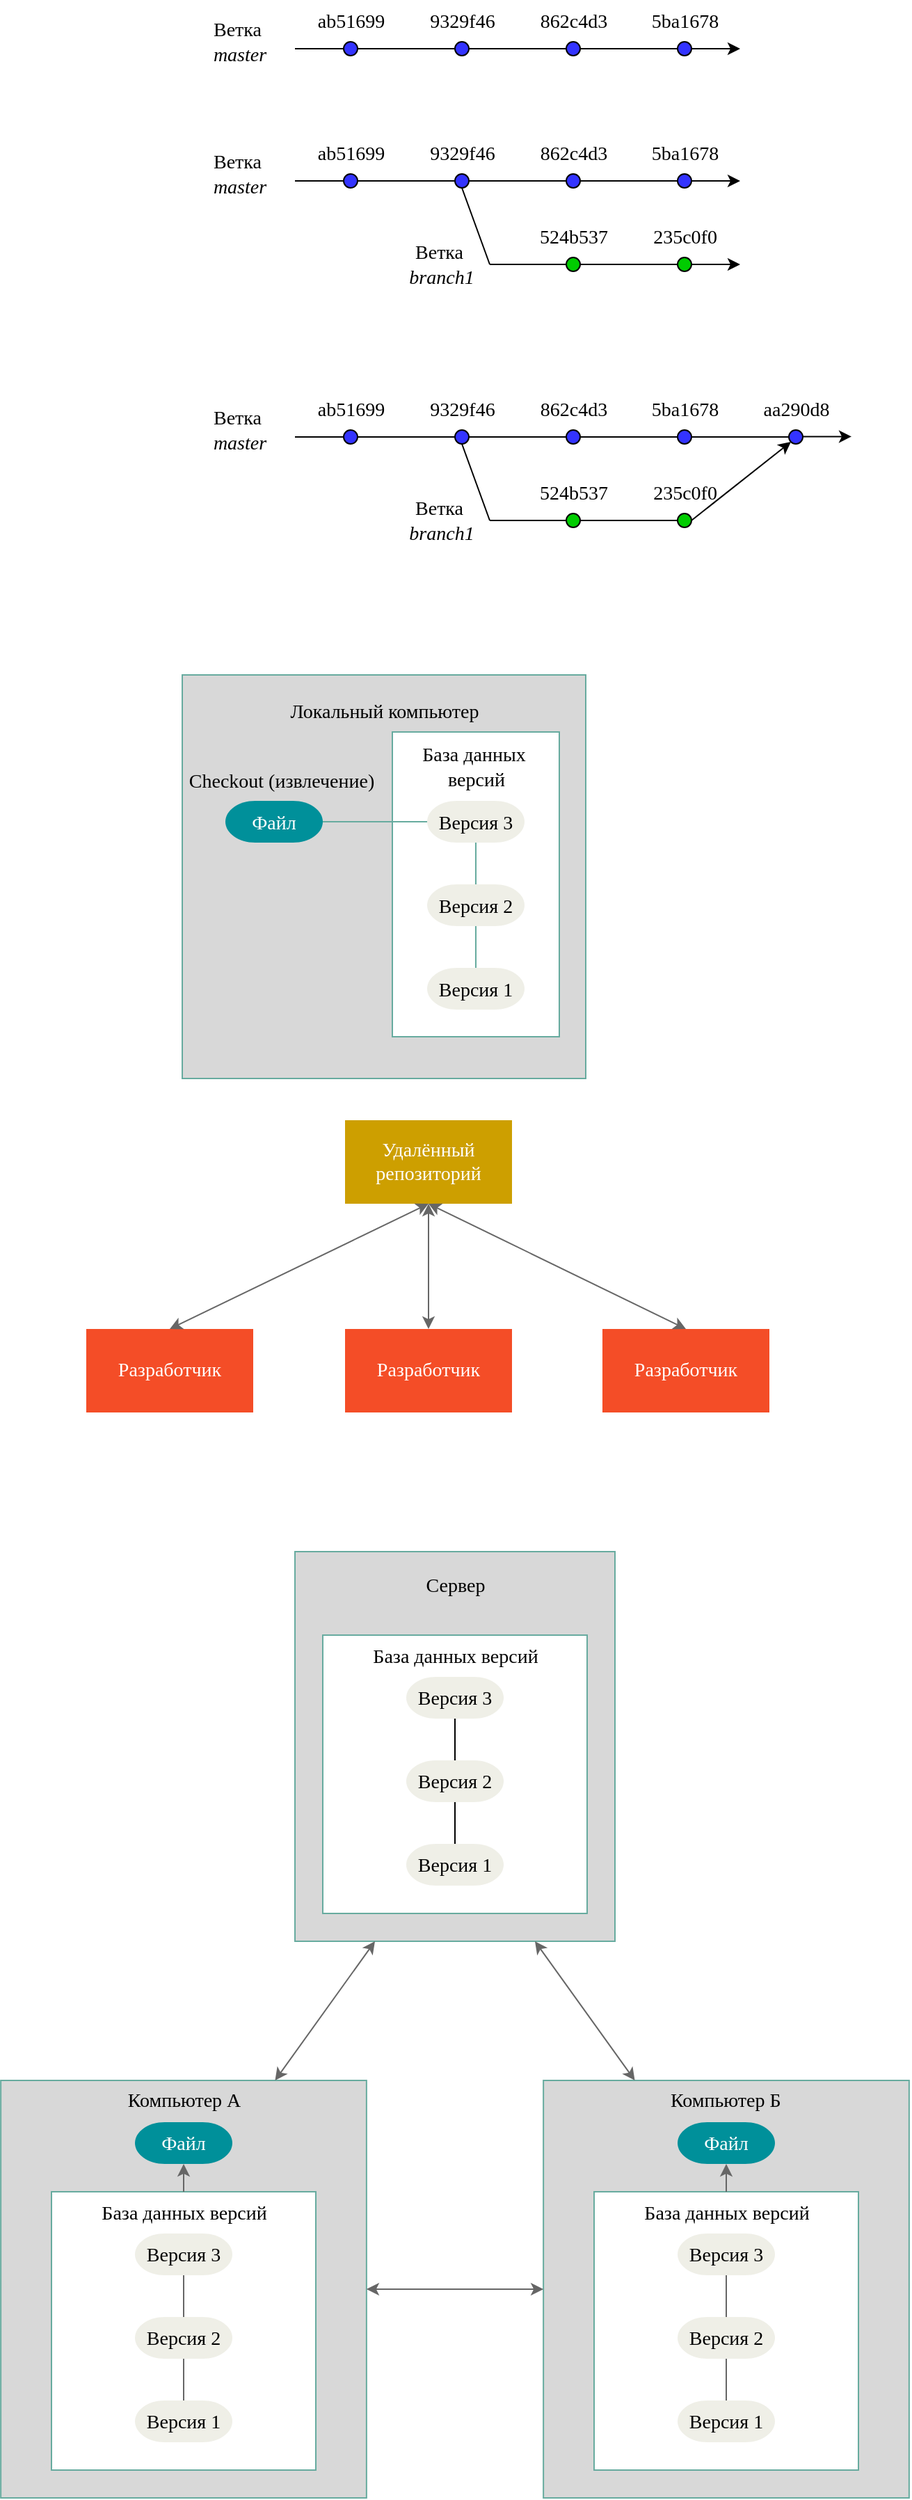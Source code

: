 <mxfile version="27.0.6">
  <diagram name="Страница — 1" id="jVbT9zwdfhiiSsaEJA4f">
    <mxGraphModel dx="3700" dy="1690" grid="1" gridSize="10" guides="1" tooltips="1" connect="1" arrows="1" fold="1" page="1" pageScale="1" pageWidth="827" pageHeight="1169" math="0" shadow="0">
      <root>
        <mxCell id="0" />
        <mxCell id="1" parent="0" />
        <mxCell id="nTyhbJWq0hMdO0xyhmLF-33" value="" style="rounded=0;whiteSpace=wrap;html=1;direction=south;fillColor=light-dark(#d8d8d8, #ededed);strokeColor=#67AB9F;" vertex="1" parent="1">
          <mxGeometry x="120" y="1280" width="230" height="280" as="geometry" />
        </mxCell>
        <mxCell id="HyKCNVC7SSUXo4rivvz0-1" value="" style="endArrow=none;html=1;rounded=0;entryX=0;entryY=0.5;entryDx=0;entryDy=0;fontSize=14;" parent="1" target="HyKCNVC7SSUXo4rivvz0-4" edge="1">
          <mxGeometry width="50" height="50" relative="1" as="geometry">
            <mxPoint x="120" y="200" as="sourcePoint" />
            <mxPoint x="150" y="200" as="targetPoint" />
          </mxGeometry>
        </mxCell>
        <mxCell id="HyKCNVC7SSUXo4rivvz0-3" value="&lt;font face=&quot;Times New Roman&quot;&gt;Ветка&amp;nbsp;&lt;br&gt;&lt;i&gt;master&lt;/i&gt;&lt;/font&gt;" style="text;html=1;align=center;verticalAlign=middle;resizable=0;points=[];autosize=1;strokeColor=none;fillColor=none;fontSize=14;" parent="1" vertex="1">
          <mxGeometry x="50" y="170" width="60" height="50" as="geometry" />
        </mxCell>
        <mxCell id="HyKCNVC7SSUXo4rivvz0-4" value="" style="ellipse;whiteSpace=wrap;html=1;aspect=fixed;fillColor=#3333FF;fontSize=14;" parent="1" vertex="1">
          <mxGeometry x="155" y="195" width="10" height="10" as="geometry" />
        </mxCell>
        <mxCell id="HyKCNVC7SSUXo4rivvz0-6" value="" style="endArrow=none;html=1;rounded=0;entryX=0;entryY=0.5;entryDx=0;entryDy=0;fontSize=14;" parent="1" target="HyKCNVC7SSUXo4rivvz0-7" edge="1">
          <mxGeometry width="50" height="50" relative="1" as="geometry">
            <mxPoint x="165" y="200" as="sourcePoint" />
            <mxPoint x="230" y="200" as="targetPoint" />
          </mxGeometry>
        </mxCell>
        <mxCell id="HyKCNVC7SSUXo4rivvz0-7" value="" style="ellipse;whiteSpace=wrap;html=1;aspect=fixed;fillColor=#3333FF;fontSize=14;" parent="1" vertex="1">
          <mxGeometry x="235" y="195" width="10" height="10" as="geometry" />
        </mxCell>
        <mxCell id="HyKCNVC7SSUXo4rivvz0-17" value="&lt;font face=&quot;Times New Roman&quot;&gt;ab51699&lt;/font&gt;" style="text;html=1;align=center;verticalAlign=middle;resizable=0;points=[];autosize=1;strokeColor=none;fillColor=none;rotation=0;fontSize=14;" parent="1" vertex="1">
          <mxGeometry x="125" y="165" width="70" height="30" as="geometry" />
        </mxCell>
        <mxCell id="HyKCNVC7SSUXo4rivvz0-18" value="" style="endArrow=none;html=1;rounded=0;entryX=0;entryY=0.5;entryDx=0;entryDy=0;fontSize=14;" parent="1" target="HyKCNVC7SSUXo4rivvz0-19" edge="1">
          <mxGeometry width="50" height="50" relative="1" as="geometry">
            <mxPoint x="245" y="200" as="sourcePoint" />
            <mxPoint x="310" y="200" as="targetPoint" />
          </mxGeometry>
        </mxCell>
        <mxCell id="HyKCNVC7SSUXo4rivvz0-19" value="" style="ellipse;whiteSpace=wrap;html=1;aspect=fixed;fillColor=#3333FF;fontSize=14;" parent="1" vertex="1">
          <mxGeometry x="315" y="195" width="10" height="10" as="geometry" />
        </mxCell>
        <mxCell id="HyKCNVC7SSUXo4rivvz0-20" value="" style="endArrow=none;html=1;rounded=0;entryX=0;entryY=0.5;entryDx=0;entryDy=0;fontSize=14;" parent="1" target="HyKCNVC7SSUXo4rivvz0-21" edge="1">
          <mxGeometry width="50" height="50" relative="1" as="geometry">
            <mxPoint x="325" y="200" as="sourcePoint" />
            <mxPoint x="390" y="200" as="targetPoint" />
          </mxGeometry>
        </mxCell>
        <mxCell id="HyKCNVC7SSUXo4rivvz0-21" value="" style="ellipse;whiteSpace=wrap;html=1;aspect=fixed;fillColor=#3333FF;fontSize=14;" parent="1" vertex="1">
          <mxGeometry x="395" y="195" width="10" height="10" as="geometry" />
        </mxCell>
        <mxCell id="HyKCNVC7SSUXo4rivvz0-23" value="&lt;font face=&quot;Times New Roman&quot;&gt;9329f46&lt;/font&gt;" style="text;html=1;align=center;verticalAlign=middle;resizable=0;points=[];autosize=1;strokeColor=none;fillColor=none;fontSize=14;" parent="1" vertex="1">
          <mxGeometry x="205" y="165" width="70" height="30" as="geometry" />
        </mxCell>
        <mxCell id="HyKCNVC7SSUXo4rivvz0-24" value="&lt;font face=&quot;Times New Roman&quot;&gt;&lt;span&gt;862c4d3&lt;/span&gt;&lt;/font&gt;" style="text;html=1;align=center;verticalAlign=middle;resizable=0;points=[];autosize=1;strokeColor=none;fillColor=none;fontSize=14;" parent="1" vertex="1">
          <mxGeometry x="285" y="165" width="70" height="30" as="geometry" />
        </mxCell>
        <mxCell id="HyKCNVC7SSUXo4rivvz0-25" value="&lt;font face=&quot;Times New Roman&quot;&gt;&lt;span&gt;5ba1678&lt;/span&gt;&lt;/font&gt;" style="text;html=1;align=center;verticalAlign=middle;resizable=0;points=[];autosize=1;strokeColor=none;fillColor=none;fontSize=14;" parent="1" vertex="1">
          <mxGeometry x="365" y="165" width="70" height="30" as="geometry" />
        </mxCell>
        <mxCell id="HyKCNVC7SSUXo4rivvz0-27" value="" style="endArrow=classic;html=1;rounded=0;exitX=1;exitY=0.5;exitDx=0;exitDy=0;fontSize=14;" parent="1" source="HyKCNVC7SSUXo4rivvz0-21" edge="1">
          <mxGeometry width="50" height="50" relative="1" as="geometry">
            <mxPoint x="380" y="280" as="sourcePoint" />
            <mxPoint x="440" y="200" as="targetPoint" />
          </mxGeometry>
        </mxCell>
        <mxCell id="HyKCNVC7SSUXo4rivvz0-28" value="" style="endArrow=none;html=1;rounded=0;entryX=0;entryY=0.5;entryDx=0;entryDy=0;fontSize=14;" parent="1" target="HyKCNVC7SSUXo4rivvz0-30" edge="1">
          <mxGeometry width="50" height="50" relative="1" as="geometry">
            <mxPoint x="120" y="295" as="sourcePoint" />
            <mxPoint x="150" y="295" as="targetPoint" />
          </mxGeometry>
        </mxCell>
        <mxCell id="HyKCNVC7SSUXo4rivvz0-29" value="&lt;font face=&quot;Times New Roman&quot;&gt;Ветка&amp;nbsp;&lt;br&gt;&lt;i&gt;master&lt;/i&gt;&lt;/font&gt;" style="text;html=1;align=center;verticalAlign=middle;resizable=0;points=[];autosize=1;strokeColor=none;fillColor=none;fontSize=14;" parent="1" vertex="1">
          <mxGeometry x="50" y="265" width="60" height="50" as="geometry" />
        </mxCell>
        <mxCell id="HyKCNVC7SSUXo4rivvz0-30" value="" style="ellipse;whiteSpace=wrap;html=1;aspect=fixed;fillColor=#3333FF;fontSize=14;" parent="1" vertex="1">
          <mxGeometry x="155" y="290" width="10" height="10" as="geometry" />
        </mxCell>
        <mxCell id="HyKCNVC7SSUXo4rivvz0-31" value="" style="endArrow=none;html=1;rounded=0;entryX=0;entryY=0.5;entryDx=0;entryDy=0;fontSize=14;" parent="1" target="HyKCNVC7SSUXo4rivvz0-32" edge="1">
          <mxGeometry width="50" height="50" relative="1" as="geometry">
            <mxPoint x="165" y="295" as="sourcePoint" />
            <mxPoint x="230" y="295" as="targetPoint" />
          </mxGeometry>
        </mxCell>
        <mxCell id="HyKCNVC7SSUXo4rivvz0-32" value="" style="ellipse;whiteSpace=wrap;html=1;aspect=fixed;fillColor=#3333FF;fontSize=14;" parent="1" vertex="1">
          <mxGeometry x="235" y="290" width="10" height="10" as="geometry" />
        </mxCell>
        <mxCell id="HyKCNVC7SSUXo4rivvz0-33" value="&lt;font face=&quot;Times New Roman&quot;&gt;ab51699&lt;/font&gt;" style="text;html=1;align=center;verticalAlign=middle;resizable=0;points=[];autosize=1;strokeColor=none;fillColor=none;rotation=0;fontSize=14;" parent="1" vertex="1">
          <mxGeometry x="125" y="260" width="70" height="30" as="geometry" />
        </mxCell>
        <mxCell id="HyKCNVC7SSUXo4rivvz0-34" value="" style="endArrow=none;html=1;rounded=0;entryX=0;entryY=0.5;entryDx=0;entryDy=0;fontSize=14;" parent="1" target="HyKCNVC7SSUXo4rivvz0-35" edge="1">
          <mxGeometry width="50" height="50" relative="1" as="geometry">
            <mxPoint x="245" y="295" as="sourcePoint" />
            <mxPoint x="310" y="295" as="targetPoint" />
          </mxGeometry>
        </mxCell>
        <mxCell id="HyKCNVC7SSUXo4rivvz0-35" value="" style="ellipse;whiteSpace=wrap;html=1;aspect=fixed;fillColor=#3333FF;fontSize=14;" parent="1" vertex="1">
          <mxGeometry x="315" y="290" width="10" height="10" as="geometry" />
        </mxCell>
        <mxCell id="HyKCNVC7SSUXo4rivvz0-36" value="" style="endArrow=none;html=1;rounded=0;entryX=0;entryY=0.5;entryDx=0;entryDy=0;fontSize=14;" parent="1" target="HyKCNVC7SSUXo4rivvz0-37" edge="1">
          <mxGeometry width="50" height="50" relative="1" as="geometry">
            <mxPoint x="325" y="295" as="sourcePoint" />
            <mxPoint x="390" y="295" as="targetPoint" />
          </mxGeometry>
        </mxCell>
        <mxCell id="HyKCNVC7SSUXo4rivvz0-37" value="" style="ellipse;whiteSpace=wrap;html=1;aspect=fixed;fillColor=#3333FF;fontSize=14;" parent="1" vertex="1">
          <mxGeometry x="395" y="290" width="10" height="10" as="geometry" />
        </mxCell>
        <mxCell id="HyKCNVC7SSUXo4rivvz0-38" value="&lt;font face=&quot;Times New Roman&quot;&gt;9329f46&lt;/font&gt;" style="text;html=1;align=center;verticalAlign=middle;resizable=0;points=[];autosize=1;strokeColor=none;fillColor=none;fontSize=14;" parent="1" vertex="1">
          <mxGeometry x="205" y="260" width="70" height="30" as="geometry" />
        </mxCell>
        <mxCell id="HyKCNVC7SSUXo4rivvz0-39" value="&lt;font face=&quot;Times New Roman&quot;&gt;&lt;span&gt;862c4d3&lt;/span&gt;&lt;/font&gt;" style="text;html=1;align=center;verticalAlign=middle;resizable=0;points=[];autosize=1;strokeColor=none;fillColor=none;fontSize=14;" parent="1" vertex="1">
          <mxGeometry x="285" y="260" width="70" height="30" as="geometry" />
        </mxCell>
        <mxCell id="HyKCNVC7SSUXo4rivvz0-40" value="&lt;font face=&quot;Times New Roman&quot;&gt;&lt;span&gt;5ba1678&lt;/span&gt;&lt;/font&gt;" style="text;html=1;align=center;verticalAlign=middle;resizable=0;points=[];autosize=1;strokeColor=none;fillColor=none;fontSize=14;" parent="1" vertex="1">
          <mxGeometry x="365" y="260" width="70" height="30" as="geometry" />
        </mxCell>
        <mxCell id="HyKCNVC7SSUXo4rivvz0-41" value="" style="endArrow=classic;html=1;rounded=0;exitX=1;exitY=0.5;exitDx=0;exitDy=0;fontSize=14;" parent="1" source="HyKCNVC7SSUXo4rivvz0-37" edge="1">
          <mxGeometry width="50" height="50" relative="1" as="geometry">
            <mxPoint x="380" y="375" as="sourcePoint" />
            <mxPoint x="440" y="295" as="targetPoint" />
          </mxGeometry>
        </mxCell>
        <mxCell id="HyKCNVC7SSUXo4rivvz0-42" value="" style="endArrow=none;html=1;rounded=0;entryX=0.5;entryY=1;entryDx=0;entryDy=0;fontSize=14;" parent="1" target="HyKCNVC7SSUXo4rivvz0-32" edge="1">
          <mxGeometry width="50" height="50" relative="1" as="geometry">
            <mxPoint x="260" y="355" as="sourcePoint" />
            <mxPoint x="240" y="305" as="targetPoint" />
          </mxGeometry>
        </mxCell>
        <mxCell id="HyKCNVC7SSUXo4rivvz0-43" value="" style="ellipse;whiteSpace=wrap;html=1;aspect=fixed;fillColor=#00CC00;fontSize=14;" parent="1" vertex="1">
          <mxGeometry x="315" y="350" width="10" height="10" as="geometry" />
        </mxCell>
        <mxCell id="HyKCNVC7SSUXo4rivvz0-44" value="" style="endArrow=none;html=1;rounded=0;entryX=0;entryY=0.5;entryDx=0;entryDy=0;fontSize=14;" parent="1" target="HyKCNVC7SSUXo4rivvz0-43" edge="1">
          <mxGeometry width="50" height="50" relative="1" as="geometry">
            <mxPoint x="260" y="355" as="sourcePoint" />
            <mxPoint x="310" y="310" as="targetPoint" />
          </mxGeometry>
        </mxCell>
        <mxCell id="HyKCNVC7SSUXo4rivvz0-45" value="" style="ellipse;whiteSpace=wrap;html=1;aspect=fixed;fillColor=#00CC00;fontSize=14;" parent="1" vertex="1">
          <mxGeometry x="395" y="350" width="10" height="10" as="geometry" />
        </mxCell>
        <mxCell id="HyKCNVC7SSUXo4rivvz0-46" value="" style="endArrow=none;html=1;rounded=0;entryX=0;entryY=0.5;entryDx=0;entryDy=0;exitX=1;exitY=0.5;exitDx=0;exitDy=0;fontSize=14;" parent="1" source="HyKCNVC7SSUXo4rivvz0-43" target="HyKCNVC7SSUXo4rivvz0-45" edge="1">
          <mxGeometry width="50" height="50" relative="1" as="geometry">
            <mxPoint x="340" y="405" as="sourcePoint" />
            <mxPoint x="390" y="355" as="targetPoint" />
          </mxGeometry>
        </mxCell>
        <mxCell id="HyKCNVC7SSUXo4rivvz0-47" value="" style="endArrow=classic;html=1;rounded=0;exitX=1;exitY=0.5;exitDx=0;exitDy=0;fontSize=14;" parent="1" source="HyKCNVC7SSUXo4rivvz0-45" edge="1">
          <mxGeometry width="50" height="50" relative="1" as="geometry">
            <mxPoint x="390" y="405" as="sourcePoint" />
            <mxPoint x="440" y="355" as="targetPoint" />
          </mxGeometry>
        </mxCell>
        <mxCell id="HyKCNVC7SSUXo4rivvz0-48" value="&lt;font face=&quot;Times New Roman&quot;&gt;524b537&lt;/font&gt;" style="text;html=1;align=center;verticalAlign=middle;resizable=0;points=[];autosize=1;strokeColor=none;fillColor=none;fontSize=14;" parent="1" vertex="1">
          <mxGeometry x="285" y="320" width="70" height="30" as="geometry" />
        </mxCell>
        <mxCell id="HyKCNVC7SSUXo4rivvz0-49" value="&lt;font face=&quot;Times New Roman&quot;&gt;&lt;span&gt;235c0f0&lt;/span&gt;&lt;/font&gt;" style="text;html=1;align=center;verticalAlign=middle;resizable=0;points=[];autosize=1;strokeColor=none;fillColor=none;fontSize=14;" parent="1" vertex="1">
          <mxGeometry x="365" y="320" width="70" height="30" as="geometry" />
        </mxCell>
        <mxCell id="HyKCNVC7SSUXo4rivvz0-50" value="&lt;font face=&quot;Times New Roman&quot;&gt;Ветка&amp;nbsp;&lt;br&gt;&lt;i&gt;branch1&lt;/i&gt;&lt;/font&gt;" style="text;html=1;align=center;verticalAlign=middle;resizable=0;points=[];autosize=1;strokeColor=none;fillColor=none;fontSize=14;" parent="1" vertex="1">
          <mxGeometry x="190" y="330" width="70" height="50" as="geometry" />
        </mxCell>
        <mxCell id="HyKCNVC7SSUXo4rivvz0-51" value="" style="endArrow=none;html=1;rounded=0;entryX=0;entryY=0.5;entryDx=0;entryDy=0;fontSize=14;" parent="1" target="HyKCNVC7SSUXo4rivvz0-53" edge="1">
          <mxGeometry width="50" height="50" relative="1" as="geometry">
            <mxPoint x="120" y="479" as="sourcePoint" />
            <mxPoint x="150" y="479" as="targetPoint" />
          </mxGeometry>
        </mxCell>
        <mxCell id="HyKCNVC7SSUXo4rivvz0-52" value="&lt;font face=&quot;Times New Roman&quot;&gt;Ветка&amp;nbsp;&lt;br&gt;&lt;i&gt;master&lt;/i&gt;&lt;/font&gt;" style="text;html=1;align=center;verticalAlign=middle;resizable=0;points=[];autosize=1;strokeColor=none;fillColor=none;fontSize=14;" parent="1" vertex="1">
          <mxGeometry x="50" y="449" width="60" height="50" as="geometry" />
        </mxCell>
        <mxCell id="HyKCNVC7SSUXo4rivvz0-53" value="" style="ellipse;whiteSpace=wrap;html=1;aspect=fixed;fillColor=#3333FF;fontSize=14;" parent="1" vertex="1">
          <mxGeometry x="155" y="474" width="10" height="10" as="geometry" />
        </mxCell>
        <mxCell id="HyKCNVC7SSUXo4rivvz0-54" value="" style="endArrow=none;html=1;rounded=0;entryX=0;entryY=0.5;entryDx=0;entryDy=0;fontSize=14;" parent="1" target="HyKCNVC7SSUXo4rivvz0-55" edge="1">
          <mxGeometry width="50" height="50" relative="1" as="geometry">
            <mxPoint x="165" y="479" as="sourcePoint" />
            <mxPoint x="230" y="479" as="targetPoint" />
          </mxGeometry>
        </mxCell>
        <mxCell id="HyKCNVC7SSUXo4rivvz0-55" value="" style="ellipse;whiteSpace=wrap;html=1;aspect=fixed;fillColor=#3333FF;fontSize=14;" parent="1" vertex="1">
          <mxGeometry x="235" y="474" width="10" height="10" as="geometry" />
        </mxCell>
        <mxCell id="HyKCNVC7SSUXo4rivvz0-56" value="&lt;font face=&quot;Times New Roman&quot;&gt;ab51699&lt;/font&gt;" style="text;html=1;align=center;verticalAlign=middle;resizable=0;points=[];autosize=1;strokeColor=none;fillColor=none;rotation=0;fontSize=14;" parent="1" vertex="1">
          <mxGeometry x="125" y="444" width="70" height="30" as="geometry" />
        </mxCell>
        <mxCell id="HyKCNVC7SSUXo4rivvz0-57" value="" style="endArrow=none;html=1;rounded=0;entryX=0;entryY=0.5;entryDx=0;entryDy=0;fontSize=14;" parent="1" target="HyKCNVC7SSUXo4rivvz0-58" edge="1">
          <mxGeometry width="50" height="50" relative="1" as="geometry">
            <mxPoint x="245" y="479" as="sourcePoint" />
            <mxPoint x="310" y="479" as="targetPoint" />
          </mxGeometry>
        </mxCell>
        <mxCell id="HyKCNVC7SSUXo4rivvz0-58" value="" style="ellipse;whiteSpace=wrap;html=1;aspect=fixed;fillColor=#3333FF;fontSize=14;" parent="1" vertex="1">
          <mxGeometry x="315" y="474" width="10" height="10" as="geometry" />
        </mxCell>
        <mxCell id="HyKCNVC7SSUXo4rivvz0-59" value="" style="endArrow=none;html=1;rounded=0;entryX=0;entryY=0.5;entryDx=0;entryDy=0;fontSize=14;" parent="1" target="HyKCNVC7SSUXo4rivvz0-60" edge="1">
          <mxGeometry width="50" height="50" relative="1" as="geometry">
            <mxPoint x="325" y="479" as="sourcePoint" />
            <mxPoint x="390" y="479" as="targetPoint" />
          </mxGeometry>
        </mxCell>
        <mxCell id="HyKCNVC7SSUXo4rivvz0-60" value="" style="ellipse;whiteSpace=wrap;html=1;aspect=fixed;fillColor=#3333FF;fontSize=14;" parent="1" vertex="1">
          <mxGeometry x="395" y="474" width="10" height="10" as="geometry" />
        </mxCell>
        <mxCell id="HyKCNVC7SSUXo4rivvz0-61" value="&lt;font face=&quot;Times New Roman&quot;&gt;9329f46&lt;/font&gt;" style="text;html=1;align=center;verticalAlign=middle;resizable=0;points=[];autosize=1;strokeColor=none;fillColor=none;fontSize=14;" parent="1" vertex="1">
          <mxGeometry x="205" y="444" width="70" height="30" as="geometry" />
        </mxCell>
        <mxCell id="HyKCNVC7SSUXo4rivvz0-62" value="&lt;font face=&quot;Times New Roman&quot;&gt;&lt;span&gt;862c4d3&lt;/span&gt;&lt;/font&gt;" style="text;html=1;align=center;verticalAlign=middle;resizable=0;points=[];autosize=1;strokeColor=none;fillColor=none;fontSize=14;" parent="1" vertex="1">
          <mxGeometry x="285" y="444" width="70" height="30" as="geometry" />
        </mxCell>
        <mxCell id="HyKCNVC7SSUXo4rivvz0-63" value="&lt;font face=&quot;Times New Roman&quot;&gt;&lt;span&gt;5ba1678&lt;/span&gt;&lt;/font&gt;" style="text;html=1;align=center;verticalAlign=middle;resizable=0;points=[];autosize=1;strokeColor=none;fillColor=none;fontSize=14;" parent="1" vertex="1">
          <mxGeometry x="365" y="444" width="70" height="30" as="geometry" />
        </mxCell>
        <mxCell id="HyKCNVC7SSUXo4rivvz0-64" value="" style="endArrow=classic;html=1;rounded=0;exitX=1;exitY=0.5;exitDx=0;exitDy=0;fontSize=14;" parent="1" edge="1">
          <mxGeometry width="50" height="50" relative="1" as="geometry">
            <mxPoint x="485" y="478.71" as="sourcePoint" />
            <mxPoint x="520" y="478.71" as="targetPoint" />
          </mxGeometry>
        </mxCell>
        <mxCell id="HyKCNVC7SSUXo4rivvz0-65" value="" style="endArrow=none;html=1;rounded=0;entryX=0.5;entryY=1;entryDx=0;entryDy=0;fontSize=14;" parent="1" target="HyKCNVC7SSUXo4rivvz0-55" edge="1">
          <mxGeometry width="50" height="50" relative="1" as="geometry">
            <mxPoint x="260" y="539" as="sourcePoint" />
            <mxPoint x="240" y="489" as="targetPoint" />
          </mxGeometry>
        </mxCell>
        <mxCell id="HyKCNVC7SSUXo4rivvz0-66" value="" style="ellipse;whiteSpace=wrap;html=1;aspect=fixed;fillColor=#00CC00;fontSize=14;" parent="1" vertex="1">
          <mxGeometry x="315" y="534" width="10" height="10" as="geometry" />
        </mxCell>
        <mxCell id="HyKCNVC7SSUXo4rivvz0-67" value="" style="endArrow=none;html=1;rounded=0;entryX=0;entryY=0.5;entryDx=0;entryDy=0;fontSize=14;" parent="1" target="HyKCNVC7SSUXo4rivvz0-66" edge="1">
          <mxGeometry width="50" height="50" relative="1" as="geometry">
            <mxPoint x="260" y="539" as="sourcePoint" />
            <mxPoint x="310" y="494" as="targetPoint" />
          </mxGeometry>
        </mxCell>
        <mxCell id="HyKCNVC7SSUXo4rivvz0-68" value="" style="ellipse;whiteSpace=wrap;html=1;aspect=fixed;fillColor=#00CC00;fontSize=14;" parent="1" vertex="1">
          <mxGeometry x="395" y="534" width="10" height="10" as="geometry" />
        </mxCell>
        <mxCell id="HyKCNVC7SSUXo4rivvz0-69" value="" style="endArrow=none;html=1;rounded=0;entryX=0;entryY=0.5;entryDx=0;entryDy=0;exitX=1;exitY=0.5;exitDx=0;exitDy=0;fontSize=14;" parent="1" source="HyKCNVC7SSUXo4rivvz0-66" target="HyKCNVC7SSUXo4rivvz0-68" edge="1">
          <mxGeometry width="50" height="50" relative="1" as="geometry">
            <mxPoint x="340" y="589" as="sourcePoint" />
            <mxPoint x="390" y="539" as="targetPoint" />
          </mxGeometry>
        </mxCell>
        <mxCell id="HyKCNVC7SSUXo4rivvz0-70" value="" style="endArrow=classic;html=1;rounded=0;exitX=1;exitY=0.5;exitDx=0;exitDy=0;entryX=0;entryY=1;entryDx=0;entryDy=0;fontSize=14;" parent="1" source="HyKCNVC7SSUXo4rivvz0-68" target="HyKCNVC7SSUXo4rivvz0-75" edge="1">
          <mxGeometry width="50" height="50" relative="1" as="geometry">
            <mxPoint x="390" y="589" as="sourcePoint" />
            <mxPoint x="440" y="539" as="targetPoint" />
          </mxGeometry>
        </mxCell>
        <mxCell id="HyKCNVC7SSUXo4rivvz0-71" value="&lt;font face=&quot;Times New Roman&quot;&gt;524b537&lt;/font&gt;" style="text;html=1;align=center;verticalAlign=middle;resizable=0;points=[];autosize=1;strokeColor=none;fillColor=none;fontSize=14;" parent="1" vertex="1">
          <mxGeometry x="285" y="504" width="70" height="30" as="geometry" />
        </mxCell>
        <mxCell id="HyKCNVC7SSUXo4rivvz0-72" value="&lt;font face=&quot;Times New Roman&quot;&gt;&lt;span&gt;235c0f0&lt;/span&gt;&lt;/font&gt;" style="text;html=1;align=center;verticalAlign=middle;resizable=0;points=[];autosize=1;strokeColor=none;fillColor=none;fontSize=14;" parent="1" vertex="1">
          <mxGeometry x="365" y="504" width="70" height="30" as="geometry" />
        </mxCell>
        <mxCell id="HyKCNVC7SSUXo4rivvz0-73" value="&lt;font face=&quot;Times New Roman&quot;&gt;Ветка&amp;nbsp;&lt;br&gt;&lt;i&gt;branch1&lt;/i&gt;&lt;/font&gt;" style="text;html=1;align=center;verticalAlign=middle;resizable=0;points=[];autosize=1;strokeColor=none;fillColor=none;fontSize=14;" parent="1" vertex="1">
          <mxGeometry x="190" y="514" width="70" height="50" as="geometry" />
        </mxCell>
        <mxCell id="HyKCNVC7SSUXo4rivvz0-74" value="" style="endArrow=none;html=1;rounded=0;entryX=0;entryY=0.5;entryDx=0;entryDy=0;fontSize=14;" parent="1" target="HyKCNVC7SSUXo4rivvz0-75" edge="1">
          <mxGeometry width="50" height="50" relative="1" as="geometry">
            <mxPoint x="405" y="479" as="sourcePoint" />
            <mxPoint x="470" y="479" as="targetPoint" />
          </mxGeometry>
        </mxCell>
        <mxCell id="HyKCNVC7SSUXo4rivvz0-75" value="" style="ellipse;whiteSpace=wrap;html=1;aspect=fixed;fillColor=#3333FF;fontSize=14;" parent="1" vertex="1">
          <mxGeometry x="475" y="474" width="10" height="10" as="geometry" />
        </mxCell>
        <mxCell id="HyKCNVC7SSUXo4rivvz0-76" value="&lt;font face=&quot;Times New Roman&quot;&gt;&lt;span&gt;aa290d8&lt;/span&gt;&lt;/font&gt;" style="text;html=1;align=center;verticalAlign=middle;resizable=0;points=[];autosize=1;strokeColor=none;fillColor=none;fontSize=14;" parent="1" vertex="1">
          <mxGeometry x="445" y="444" width="70" height="30" as="geometry" />
        </mxCell>
        <mxCell id="nTyhbJWq0hMdO0xyhmLF-28" value="" style="group" vertex="1" connectable="0" parent="1">
          <mxGeometry x="-30" y="970" width="491" height="210" as="geometry" />
        </mxCell>
        <mxCell id="nTyhbJWq0hMdO0xyhmLF-19" value="&lt;font style=&quot;color: rgb(255, 255, 255);&quot;&gt;Удалённый репозиторий&lt;/font&gt;" style="rounded=0;whiteSpace=wrap;html=1;fontFamily=Times New Roman;fontSize=14;gradientColor=none;strokeColor=none;fillColor=light-dark(#cd9f00, #ededed);" vertex="1" parent="nTyhbJWq0hMdO0xyhmLF-28">
          <mxGeometry x="186" width="120" height="60" as="geometry" />
        </mxCell>
        <mxCell id="nTyhbJWq0hMdO0xyhmLF-20" value="&lt;font style=&quot;color: rgb(255, 255, 255);&quot;&gt;Разработчик&lt;/font&gt;" style="rounded=0;whiteSpace=wrap;html=1;fontFamily=Times New Roman;fontSize=14;strokeColor=none;fillColor=light-dark(#f44d27, #ededed);" vertex="1" parent="nTyhbJWq0hMdO0xyhmLF-28">
          <mxGeometry x="186" y="150" width="120" height="60" as="geometry" />
        </mxCell>
        <mxCell id="nTyhbJWq0hMdO0xyhmLF-21" value="&lt;font style=&quot;color: rgb(255, 255, 255);&quot;&gt;Разработчик&lt;/font&gt;" style="rounded=0;whiteSpace=wrap;html=1;fontFamily=Times New Roman;fontSize=14;strokeColor=none;fillColor=light-dark(#f44d27, #ededed);" vertex="1" parent="nTyhbJWq0hMdO0xyhmLF-28">
          <mxGeometry x="371" y="150" width="120" height="60" as="geometry" />
        </mxCell>
        <mxCell id="nTyhbJWq0hMdO0xyhmLF-22" value="&lt;font style=&quot;color: rgb(255, 255, 255);&quot;&gt;Разработчик&lt;/font&gt;" style="rounded=0;whiteSpace=wrap;html=1;fontFamily=Times New Roman;fontSize=14;strokeColor=none;fillColor=light-dark(#f44d27, #ededed);" vertex="1" parent="nTyhbJWq0hMdO0xyhmLF-28">
          <mxGeometry y="150" width="120" height="60" as="geometry" />
        </mxCell>
        <mxCell id="nTyhbJWq0hMdO0xyhmLF-25" value="" style="endArrow=classic;startArrow=classic;html=1;rounded=0;exitX=0.5;exitY=0;exitDx=0;exitDy=0;entryX=0.5;entryY=1;entryDx=0;entryDy=0;fillColor=#f5f5f5;strokeColor=#666666;" edge="1" parent="nTyhbJWq0hMdO0xyhmLF-28" source="nTyhbJWq0hMdO0xyhmLF-22" target="nTyhbJWq0hMdO0xyhmLF-19">
          <mxGeometry width="50" height="50" relative="1" as="geometry">
            <mxPoint x="201" y="140" as="sourcePoint" />
            <mxPoint x="241" y="110" as="targetPoint" />
          </mxGeometry>
        </mxCell>
        <mxCell id="nTyhbJWq0hMdO0xyhmLF-26" value="" style="endArrow=classic;startArrow=classic;html=1;rounded=0;entryX=0.5;entryY=1;entryDx=0;entryDy=0;exitX=0.5;exitY=0;exitDx=0;exitDy=0;fillColor=#f5f5f5;strokeColor=#666666;" edge="1" parent="nTyhbJWq0hMdO0xyhmLF-28" source="nTyhbJWq0hMdO0xyhmLF-20" target="nTyhbJWq0hMdO0xyhmLF-19">
          <mxGeometry width="50" height="50" relative="1" as="geometry">
            <mxPoint x="201" y="160" as="sourcePoint" />
            <mxPoint x="251" y="110" as="targetPoint" />
          </mxGeometry>
        </mxCell>
        <mxCell id="nTyhbJWq0hMdO0xyhmLF-27" value="" style="endArrow=classic;startArrow=classic;html=1;rounded=0;entryX=0.5;entryY=1;entryDx=0;entryDy=0;exitX=0.5;exitY=0;exitDx=0;exitDy=0;fontColor=light-dark(#8F8981,#EDEDED);fillColor=#f5f5f5;strokeColor=#666666;" edge="1" parent="nTyhbJWq0hMdO0xyhmLF-28" source="nTyhbJWq0hMdO0xyhmLF-21" target="nTyhbJWq0hMdO0xyhmLF-19">
          <mxGeometry width="50" height="50" relative="1" as="geometry">
            <mxPoint x="211" y="190" as="sourcePoint" />
            <mxPoint x="261" y="140" as="targetPoint" />
          </mxGeometry>
        </mxCell>
        <mxCell id="nTyhbJWq0hMdO0xyhmLF-31" value="" style="rounded=0;whiteSpace=wrap;html=1;direction=south;strokeColor=#67AB9F;" vertex="1" parent="1">
          <mxGeometry x="140" y="1340" width="190" height="200" as="geometry" />
        </mxCell>
        <mxCell id="nTyhbJWq0hMdO0xyhmLF-37" value="" style="rounded=0;whiteSpace=wrap;html=1;direction=south;fillColor=light-dark(#d8d8d8, #ededed);strokeColor=#67AB9F;" vertex="1" parent="1">
          <mxGeometry x="-91.43" y="1660" width="262.86" height="300" as="geometry" />
        </mxCell>
        <mxCell id="nTyhbJWq0hMdO0xyhmLF-39" value="" style="rounded=0;whiteSpace=wrap;html=1;direction=south;fillColor=light-dark(#d8d8d8, #ededed);strokeColor=#67AB9F;" vertex="1" parent="1">
          <mxGeometry x="298.57" y="1660" width="262.86" height="300" as="geometry" />
        </mxCell>
        <mxCell id="nTyhbJWq0hMdO0xyhmLF-41" value="&lt;font style=&quot;font-size: 14px;&quot; face=&quot;Times New Roman&quot;&gt;Сервер&lt;/font&gt;" style="text;html=1;align=center;verticalAlign=middle;resizable=0;points=[];autosize=1;strokeColor=none;fillColor=none;" vertex="1" parent="1">
          <mxGeometry x="200" y="1290" width="70" height="30" as="geometry" />
        </mxCell>
        <mxCell id="nTyhbJWq0hMdO0xyhmLF-42" value="" style="endArrow=classic;startArrow=classic;html=1;rounded=0;entryX=0.5;entryY=1;entryDx=0;entryDy=0;exitX=0.5;exitY=0;exitDx=0;exitDy=0;fillColor=#f5f5f5;strokeColor=#666666;" edge="1" parent="1" source="nTyhbJWq0hMdO0xyhmLF-37" target="nTyhbJWq0hMdO0xyhmLF-39">
          <mxGeometry width="50" height="50" relative="1" as="geometry">
            <mxPoint x="240" y="1790" as="sourcePoint" />
            <mxPoint x="240" y="1700" as="targetPoint" />
          </mxGeometry>
        </mxCell>
        <mxCell id="nTyhbJWq0hMdO0xyhmLF-43" value="" style="endArrow=classic;startArrow=classic;html=1;rounded=0;entryX=1;entryY=0.75;entryDx=0;entryDy=0;exitX=0;exitY=0.25;exitDx=0;exitDy=0;fillColor=#f5f5f5;strokeColor=#666666;" edge="1" parent="1" source="nTyhbJWq0hMdO0xyhmLF-37" target="nTyhbJWq0hMdO0xyhmLF-33">
          <mxGeometry width="50" height="50" relative="1" as="geometry">
            <mxPoint x="200" y="1720" as="sourcePoint" />
            <mxPoint x="200" y="1630" as="targetPoint" />
          </mxGeometry>
        </mxCell>
        <mxCell id="nTyhbJWq0hMdO0xyhmLF-44" value="" style="endArrow=classic;startArrow=classic;html=1;rounded=0;entryX=1;entryY=0.25;entryDx=0;entryDy=0;exitX=0;exitY=0.75;exitDx=0;exitDy=0;fillColor=#f5f5f5;strokeColor=#666666;" edge="1" parent="1" source="nTyhbJWq0hMdO0xyhmLF-39" target="nTyhbJWq0hMdO0xyhmLF-33">
          <mxGeometry width="50" height="50" relative="1" as="geometry">
            <mxPoint x="220" y="1770" as="sourcePoint" />
            <mxPoint x="300" y="1650" as="targetPoint" />
          </mxGeometry>
        </mxCell>
        <mxCell id="nTyhbJWq0hMdO0xyhmLF-45" value="&lt;font face=&quot;Times New Roman&quot;&gt;Версия 3&lt;/font&gt;" style="strokeWidth=2;html=1;shape=mxgraph.flowchart.terminator;whiteSpace=wrap;fillColor=light-dark(#efefe7, #ededed);strokeColor=none;fontSize=14;" vertex="1" parent="1">
          <mxGeometry x="200" y="1370" width="70" height="30" as="geometry" />
        </mxCell>
        <mxCell id="nTyhbJWq0hMdO0xyhmLF-46" value="&lt;font face=&quot;Times New Roman&quot;&gt;Версия 1&lt;/font&gt;" style="strokeWidth=2;html=1;shape=mxgraph.flowchart.terminator;whiteSpace=wrap;strokeColor=none;fillColor=light-dark(#efefe7, #ededed);fontSize=14;" vertex="1" parent="1">
          <mxGeometry x="200" y="1490" width="70" height="30" as="geometry" />
        </mxCell>
        <mxCell id="nTyhbJWq0hMdO0xyhmLF-47" value="" style="endArrow=none;html=1;rounded=0;entryX=0.5;entryY=0;entryDx=0;entryDy=0;entryPerimeter=0;exitX=0.5;exitY=1;exitDx=0;exitDy=0;exitPerimeter=0;fontSize=14;" edge="1" parent="1" source="nTyhbJWq0hMdO0xyhmLF-45" target="nTyhbJWq0hMdO0xyhmLF-46">
          <mxGeometry width="50" height="50" relative="1" as="geometry">
            <mxPoint x="230" y="1420" as="sourcePoint" />
            <mxPoint x="234.71" y="1460" as="targetPoint" />
          </mxGeometry>
        </mxCell>
        <mxCell id="nTyhbJWq0hMdO0xyhmLF-48" value="&lt;font face=&quot;Times New Roman&quot;&gt;Версия 2&lt;/font&gt;" style="strokeWidth=2;html=1;shape=mxgraph.flowchart.terminator;whiteSpace=wrap;strokeColor=none;gradientColor=none;fillColor=light-dark(#efefe7, #ededed);fontSize=14;" vertex="1" parent="1">
          <mxGeometry x="200" y="1430" width="70" height="30" as="geometry" />
        </mxCell>
        <mxCell id="nTyhbJWq0hMdO0xyhmLF-61" value="&lt;font face=&quot;Times New Roman&quot;&gt;База данных&amp;nbsp;&lt;/font&gt;&lt;span style=&quot;font-family: &amp;quot;Times New Roman&amp;quot;; background-color: transparent; color: light-dark(rgb(0, 0, 0), rgb(255, 255, 255));&quot;&gt;версий&lt;/span&gt;" style="text;html=1;align=center;verticalAlign=middle;resizable=0;points=[];autosize=1;strokeColor=none;fillColor=none;fontSize=14;" vertex="1" parent="1">
          <mxGeometry x="165" y="1340" width="140" height="30" as="geometry" />
        </mxCell>
        <mxCell id="nTyhbJWq0hMdO0xyhmLF-68" value="" style="rounded=0;whiteSpace=wrap;html=1;direction=south;strokeColor=#67AB9F;" vertex="1" parent="1">
          <mxGeometry x="-55" y="1740" width="190" height="200" as="geometry" />
        </mxCell>
        <mxCell id="nTyhbJWq0hMdO0xyhmLF-69" value="&lt;font face=&quot;Times New Roman&quot;&gt;Версия 3&lt;/font&gt;" style="strokeWidth=2;html=1;shape=mxgraph.flowchart.terminator;whiteSpace=wrap;fillColor=light-dark(#efefe7, #ededed);strokeColor=none;fontSize=14;" vertex="1" parent="1">
          <mxGeometry x="5" y="1770" width="70" height="30" as="geometry" />
        </mxCell>
        <mxCell id="nTyhbJWq0hMdO0xyhmLF-70" value="&lt;font face=&quot;Times New Roman&quot;&gt;Версия 1&lt;/font&gt;" style="strokeWidth=2;html=1;shape=mxgraph.flowchart.terminator;whiteSpace=wrap;strokeColor=none;fillColor=light-dark(#efefe7, #ededed);fontSize=14;" vertex="1" parent="1">
          <mxGeometry x="5" y="1890" width="70" height="30" as="geometry" />
        </mxCell>
        <mxCell id="nTyhbJWq0hMdO0xyhmLF-71" value="" style="endArrow=none;html=1;rounded=0;entryX=0.5;entryY=0;entryDx=0;entryDy=0;entryPerimeter=0;exitX=0.5;exitY=1;exitDx=0;exitDy=0;exitPerimeter=0;fontSize=14;fillColor=#f5f5f5;strokeColor=#666666;" edge="1" parent="1" source="nTyhbJWq0hMdO0xyhmLF-69" target="nTyhbJWq0hMdO0xyhmLF-70">
          <mxGeometry width="50" height="50" relative="1" as="geometry">
            <mxPoint x="35" y="1820" as="sourcePoint" />
            <mxPoint x="39.71" y="1860" as="targetPoint" />
          </mxGeometry>
        </mxCell>
        <mxCell id="nTyhbJWq0hMdO0xyhmLF-72" value="&lt;font face=&quot;Times New Roman&quot;&gt;Версия 2&lt;/font&gt;" style="strokeWidth=2;html=1;shape=mxgraph.flowchart.terminator;whiteSpace=wrap;strokeColor=none;gradientColor=none;fillColor=light-dark(#efefe7, #ededed);fontSize=14;" vertex="1" parent="1">
          <mxGeometry x="5" y="1830" width="70" height="30" as="geometry" />
        </mxCell>
        <mxCell id="nTyhbJWq0hMdO0xyhmLF-73" value="&lt;font face=&quot;Times New Roman&quot;&gt;База данных&amp;nbsp;&lt;/font&gt;&lt;span style=&quot;font-family: &amp;quot;Times New Roman&amp;quot;; background-color: transparent; color: light-dark(rgb(0, 0, 0), rgb(255, 255, 255));&quot;&gt;версий&lt;/span&gt;" style="text;html=1;align=center;verticalAlign=middle;resizable=0;points=[];autosize=1;strokeColor=none;fillColor=none;fontSize=14;" vertex="1" parent="1">
          <mxGeometry x="-30" y="1740" width="140" height="30" as="geometry" />
        </mxCell>
        <mxCell id="nTyhbJWq0hMdO0xyhmLF-74" value="" style="rounded=0;whiteSpace=wrap;html=1;direction=south;strokeColor=#67AB9F;" vertex="1" parent="1">
          <mxGeometry x="335" y="1740" width="190" height="200" as="geometry" />
        </mxCell>
        <mxCell id="nTyhbJWq0hMdO0xyhmLF-75" value="&lt;font face=&quot;Times New Roman&quot;&gt;Версия 3&lt;/font&gt;" style="strokeWidth=2;html=1;shape=mxgraph.flowchart.terminator;whiteSpace=wrap;fillColor=light-dark(#efefe7, #ededed);strokeColor=none;fontSize=14;" vertex="1" parent="1">
          <mxGeometry x="395" y="1770" width="70" height="30" as="geometry" />
        </mxCell>
        <mxCell id="nTyhbJWq0hMdO0xyhmLF-76" value="&lt;font face=&quot;Times New Roman&quot;&gt;Версия 1&lt;/font&gt;" style="strokeWidth=2;html=1;shape=mxgraph.flowchart.terminator;whiteSpace=wrap;strokeColor=none;fillColor=light-dark(#efefe7, #ededed);fontSize=14;" vertex="1" parent="1">
          <mxGeometry x="395" y="1890" width="70" height="30" as="geometry" />
        </mxCell>
        <mxCell id="nTyhbJWq0hMdO0xyhmLF-77" value="" style="endArrow=none;html=1;rounded=0;entryX=0.5;entryY=0;entryDx=0;entryDy=0;entryPerimeter=0;exitX=0.5;exitY=1;exitDx=0;exitDy=0;exitPerimeter=0;fontSize=14;fillColor=#f5f5f5;strokeColor=#666666;" edge="1" parent="1" source="nTyhbJWq0hMdO0xyhmLF-75" target="nTyhbJWq0hMdO0xyhmLF-76">
          <mxGeometry width="50" height="50" relative="1" as="geometry">
            <mxPoint x="425" y="1820" as="sourcePoint" />
            <mxPoint x="429.71" y="1860" as="targetPoint" />
          </mxGeometry>
        </mxCell>
        <mxCell id="nTyhbJWq0hMdO0xyhmLF-78" value="&lt;font face=&quot;Times New Roman&quot;&gt;Версия 2&lt;/font&gt;" style="strokeWidth=2;html=1;shape=mxgraph.flowchart.terminator;whiteSpace=wrap;strokeColor=none;gradientColor=none;fillColor=light-dark(#efefe7, #ededed);fontSize=14;" vertex="1" parent="1">
          <mxGeometry x="395" y="1830" width="70" height="30" as="geometry" />
        </mxCell>
        <mxCell id="nTyhbJWq0hMdO0xyhmLF-79" value="&lt;font face=&quot;Times New Roman&quot;&gt;База данных&amp;nbsp;&lt;/font&gt;&lt;span style=&quot;font-family: &amp;quot;Times New Roman&amp;quot;; background-color: transparent; color: light-dark(rgb(0, 0, 0), rgb(255, 255, 255));&quot;&gt;версий&lt;/span&gt;" style="text;html=1;align=center;verticalAlign=middle;resizable=0;points=[];autosize=1;strokeColor=none;fillColor=none;fontSize=14;" vertex="1" parent="1">
          <mxGeometry x="360" y="1740" width="140" height="30" as="geometry" />
        </mxCell>
        <mxCell id="nTyhbJWq0hMdO0xyhmLF-80" value="&lt;font style=&quot;color: rgb(255, 255, 255);&quot; face=&quot;Times New Roman&quot;&gt;Файл&lt;/font&gt;" style="strokeWidth=2;html=1;shape=mxgraph.flowchart.terminator;whiteSpace=wrap;strokeColor=none;fillColor=light-dark(#00909a, #ededed);fontSize=14;" vertex="1" parent="1">
          <mxGeometry x="395" y="1690" width="70" height="30" as="geometry" />
        </mxCell>
        <mxCell id="nTyhbJWq0hMdO0xyhmLF-81" value="&lt;font style=&quot;color: rgb(255, 255, 255);&quot; face=&quot;Times New Roman&quot;&gt;Файл&lt;/font&gt;" style="strokeWidth=2;html=1;shape=mxgraph.flowchart.terminator;whiteSpace=wrap;strokeColor=none;fillColor=light-dark(#00909a, #ededed);fontSize=14;" vertex="1" parent="1">
          <mxGeometry x="5" y="1690" width="70" height="30" as="geometry" />
        </mxCell>
        <mxCell id="nTyhbJWq0hMdO0xyhmLF-82" value="&lt;font style=&quot;font-size: 14px;&quot; face=&quot;Times New Roman&quot;&gt;Компьютер А&lt;/font&gt;" style="text;html=1;align=center;verticalAlign=middle;resizable=0;points=[];autosize=1;strokeColor=none;fillColor=none;" vertex="1" parent="1">
          <mxGeometry x="-10" y="1660" width="100" height="30" as="geometry" />
        </mxCell>
        <mxCell id="nTyhbJWq0hMdO0xyhmLF-83" value="&lt;span style=&quot;font-family: &amp;quot;Times New Roman&amp;quot;; font-size: 14px; text-align: center; text-wrap-mode: nowrap;&quot;&gt;Компьютер Б&lt;/span&gt;" style="text;whiteSpace=wrap;html=1;" vertex="1" parent="1">
          <mxGeometry x="387.5" y="1660" width="85" height="40" as="geometry" />
        </mxCell>
        <mxCell id="nTyhbJWq0hMdO0xyhmLF-85" value="" style="endArrow=classic;html=1;rounded=0;exitX=0;exitY=0.5;exitDx=0;exitDy=0;entryX=0.5;entryY=1;entryDx=0;entryDy=0;entryPerimeter=0;fillColor=#f5f5f5;strokeColor=#666666;" edge="1" parent="1" source="nTyhbJWq0hMdO0xyhmLF-68" target="nTyhbJWq0hMdO0xyhmLF-81">
          <mxGeometry width="50" height="50" relative="1" as="geometry">
            <mxPoint x="220" y="1710" as="sourcePoint" />
            <mxPoint x="250" y="1680" as="targetPoint" />
          </mxGeometry>
        </mxCell>
        <mxCell id="nTyhbJWq0hMdO0xyhmLF-86" value="" style="endArrow=classic;html=1;rounded=0;exitX=0;exitY=0.5;exitDx=0;exitDy=0;entryX=0.5;entryY=1;entryDx=0;entryDy=0;entryPerimeter=0;strokeColor=#666666;fillColor=#f5f5f5;" edge="1" parent="1" source="nTyhbJWq0hMdO0xyhmLF-74" target="nTyhbJWq0hMdO0xyhmLF-80">
          <mxGeometry width="50" height="50" relative="1" as="geometry">
            <mxPoint x="200" y="1770" as="sourcePoint" />
            <mxPoint x="200" y="1750" as="targetPoint" />
          </mxGeometry>
        </mxCell>
        <mxCell id="nTyhbJWq0hMdO0xyhmLF-3" value="" style="whiteSpace=wrap;html=1;aspect=fixed;fillColor=light-dark(#d8d8d8, #ededed);fontSize=14;container=0;strokeColor=#67AB9F;" vertex="1" parent="1">
          <mxGeometry x="39" y="650" width="290" height="290" as="geometry" />
        </mxCell>
        <mxCell id="nTyhbJWq0hMdO0xyhmLF-4" value="" style="rounded=0;whiteSpace=wrap;html=1;fontSize=14;container=0;strokeColor=#67AB9F;" vertex="1" parent="1">
          <mxGeometry x="190" y="691" width="120" height="219" as="geometry" />
        </mxCell>
        <mxCell id="nTyhbJWq0hMdO0xyhmLF-5" value="&lt;font style=&quot;color: rgb(255, 255, 255);&quot; face=&quot;Times New Roman&quot;&gt;Файл&lt;/font&gt;" style="strokeWidth=2;html=1;shape=mxgraph.flowchart.terminator;whiteSpace=wrap;strokeColor=none;fillColor=light-dark(#00909a, #ededed);fontSize=14;container=0;" vertex="1" parent="1">
          <mxGeometry x="70" y="740.5" width="70" height="30" as="geometry" />
        </mxCell>
        <mxCell id="nTyhbJWq0hMdO0xyhmLF-7" value="&lt;font face=&quot;Times New Roman&quot;&gt;Версия 3&lt;/font&gt;" style="strokeWidth=2;html=1;shape=mxgraph.flowchart.terminator;whiteSpace=wrap;fillColor=light-dark(#efefe7, #ededed);strokeColor=none;fontSize=14;container=0;" vertex="1" parent="1">
          <mxGeometry x="215" y="740.5" width="70" height="30" as="geometry" />
        </mxCell>
        <mxCell id="nTyhbJWq0hMdO0xyhmLF-9" value="&lt;font face=&quot;Times New Roman&quot;&gt;Версия 1&lt;/font&gt;" style="strokeWidth=2;html=1;shape=mxgraph.flowchart.terminator;whiteSpace=wrap;strokeColor=none;fillColor=light-dark(#efefe7, #ededed);fontSize=14;container=0;" vertex="1" parent="1">
          <mxGeometry x="215" y="860.5" width="70" height="30" as="geometry" />
        </mxCell>
        <mxCell id="nTyhbJWq0hMdO0xyhmLF-11" value="" style="endArrow=none;html=1;rounded=0;entryX=0.5;entryY=0;entryDx=0;entryDy=0;entryPerimeter=0;exitX=0.5;exitY=1;exitDx=0;exitDy=0;exitPerimeter=0;fontSize=14;strokeColor=#67AB9F;" edge="1" parent="1" source="nTyhbJWq0hMdO0xyhmLF-7" target="nTyhbJWq0hMdO0xyhmLF-9">
          <mxGeometry width="50" height="50" relative="1" as="geometry">
            <mxPoint x="245" y="790.5" as="sourcePoint" />
            <mxPoint x="249.71" y="830.5" as="targetPoint" />
          </mxGeometry>
        </mxCell>
        <mxCell id="nTyhbJWq0hMdO0xyhmLF-8" value="&lt;font face=&quot;Times New Roman&quot;&gt;Версия 2&lt;/font&gt;" style="strokeWidth=2;html=1;shape=mxgraph.flowchart.terminator;whiteSpace=wrap;strokeColor=none;gradientColor=none;fillColor=light-dark(#efefe7, #ededed);fontSize=14;container=0;" vertex="1" parent="1">
          <mxGeometry x="215" y="800.5" width="70" height="30" as="geometry" />
        </mxCell>
        <mxCell id="nTyhbJWq0hMdO0xyhmLF-12" value="" style="endArrow=none;html=1;rounded=0;entryX=1;entryY=0.5;entryDx=0;entryDy=0;entryPerimeter=0;exitX=0;exitY=0.5;exitDx=0;exitDy=0;exitPerimeter=0;fontSize=14;strokeColor=#67AB9F;" edge="1" parent="1" source="nTyhbJWq0hMdO0xyhmLF-7" target="nTyhbJWq0hMdO0xyhmLF-5">
          <mxGeometry width="50" height="50" relative="1" as="geometry">
            <mxPoint x="65" y="840.5" as="sourcePoint" />
            <mxPoint x="115" y="790.5" as="targetPoint" />
          </mxGeometry>
        </mxCell>
        <mxCell id="nTyhbJWq0hMdO0xyhmLF-13" value="&lt;font face=&quot;Times New Roman&quot;&gt;Локальный компьютер&lt;/font&gt;" style="text;html=1;align=center;verticalAlign=middle;resizable=0;points=[];autosize=1;strokeColor=none;fillColor=none;fontSize=14;container=0;" vertex="1" parent="1">
          <mxGeometry x="104" y="661" width="160" height="30" as="geometry" />
        </mxCell>
        <mxCell id="nTyhbJWq0hMdO0xyhmLF-14" value="&lt;font face=&quot;Times New Roman&quot;&gt;Checkout (извлечение)&lt;/font&gt;" style="text;html=1;align=center;verticalAlign=middle;resizable=0;points=[];autosize=1;strokeColor=none;fillColor=none;fontSize=14;container=0;" vertex="1" parent="1">
          <mxGeometry x="30" y="710.5" width="160" height="30" as="geometry" />
        </mxCell>
        <mxCell id="nTyhbJWq0hMdO0xyhmLF-15" value="&lt;font face=&quot;Times New Roman&quot;&gt;База данных&amp;nbsp;&lt;/font&gt;&lt;div&gt;&lt;font face=&quot;Times New Roman&quot;&gt;версий&lt;/font&gt;&lt;/div&gt;" style="text;html=1;align=center;verticalAlign=middle;resizable=0;points=[];autosize=1;strokeColor=none;fillColor=none;fontSize=14;container=0;" vertex="1" parent="1">
          <mxGeometry x="200" y="690.5" width="100" height="50" as="geometry" />
        </mxCell>
      </root>
    </mxGraphModel>
  </diagram>
</mxfile>
